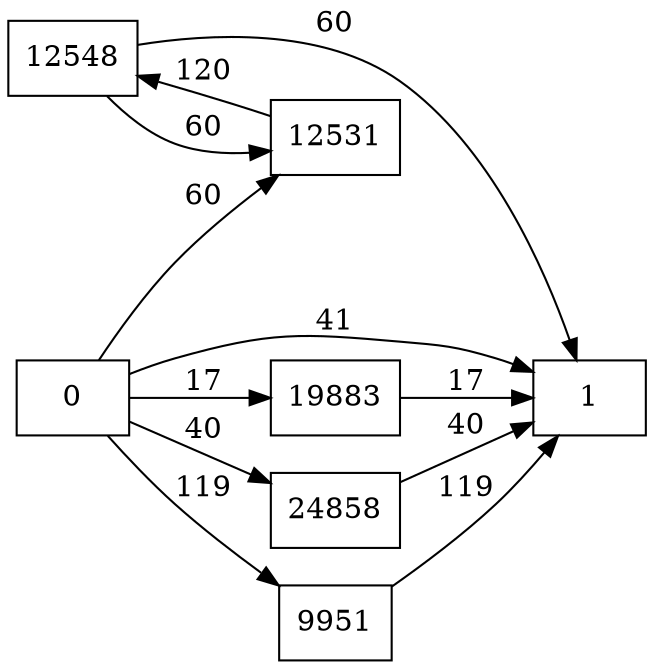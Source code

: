 digraph {
	graph [rankdir=LR]
	node [shape=rectangle]
	9951 -> 1 [label=119]
	12531 -> 12548 [label=120]
	12548 -> 12531 [label=60]
	12548 -> 1 [label=60]
	19883 -> 1 [label=17]
	24858 -> 1 [label=40]
	0 -> 1 [label=41]
	0 -> 9951 [label=119]
	0 -> 12531 [label=60]
	0 -> 19883 [label=17]
	0 -> 24858 [label=40]
}
